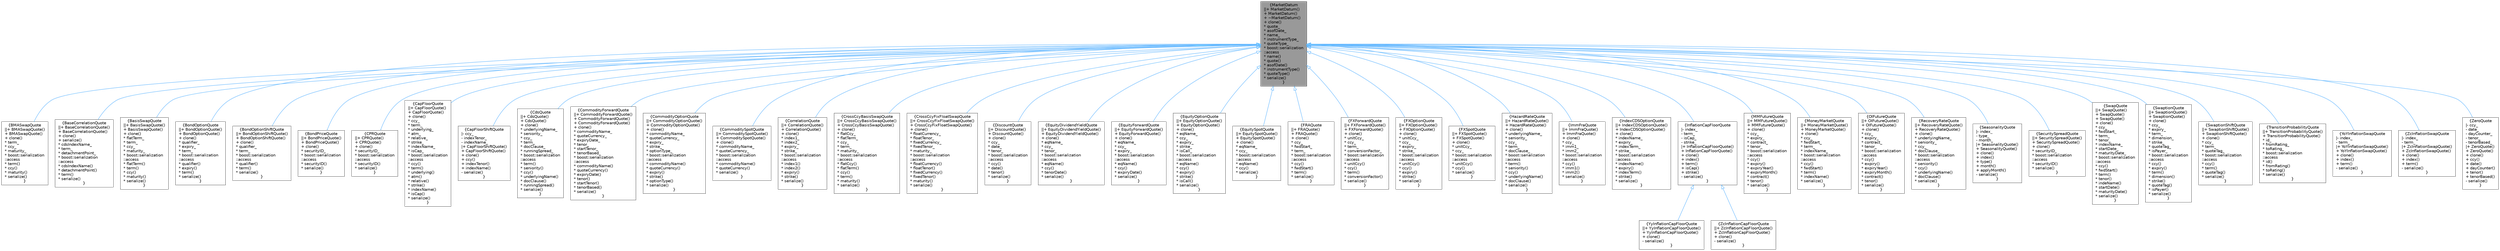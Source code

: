 digraph "MarketDatum"
{
 // INTERACTIVE_SVG=YES
 // LATEX_PDF_SIZE
  bgcolor="transparent";
  edge [fontname=Helvetica,fontsize=10,labelfontname=Helvetica,labelfontsize=10];
  node [fontname=Helvetica,fontsize=10,shape=box,height=0.2,width=0.4];
  Node1 [label="{MarketDatum\n||+ MarketDatum()\l+ MarketDatum()\l+ ~MarketDatum()\l+ clone()\l* quote_\l* asofDate_\l* name_\l* instrumentType_\l* quoteType_\l* boost::serialization\l::access\l* name()\l* quote()\l* asofDate()\l* instrumentType()\l* quoteType()\l* serialize()\l}",height=0.2,width=0.4,color="gray40", fillcolor="grey60", style="filled", fontcolor="black",tooltip="Base market data class."];
  Node1 -> Node2 [dir="back",color="steelblue1",style="solid",arrowtail="onormal"];
  Node2 [label="{BMASwapQuote\n||+ BMASwapQuote()\l+ BMASwapQuote()\l+ clone()\l* term_\l* ccy_\l* maturity_\l* boost::serialization\l::access\l* term()\l* ccy()\l* maturity()\l* serialize()\l}",height=0.2,width=0.4,color="gray40", fillcolor="white", style="filled",URL="$classore_1_1data_1_1_b_m_a_swap_quote.html",tooltip="BMA Swap data class."];
  Node1 -> Node3 [dir="back",color="steelblue1",style="solid",arrowtail="onormal"];
  Node3 [label="{BaseCorrelationQuote\n||+ BaseCorrelationQuote()\l+ BaseCorrelationQuote()\l+ clone()\l+ serialize()\l* cdsIndexName_\l* term_\l* detachmentPoint_\l* boost::serialization\l::access\l* cdsIndexName()\l* detachmentPoint()\l* term()\l* serialize()\l}",height=0.2,width=0.4,color="gray40", fillcolor="white", style="filled",URL="$classore_1_1data_1_1_base_correlation_quote.html",tooltip="Base correlation data class."];
  Node1 -> Node4 [dir="back",color="steelblue1",style="solid",arrowtail="onormal"];
  Node4 [label="{BasisSwapQuote\n||+ BasisSwapQuote()\l+ BasisSwapQuote()\l+ clone()\l* flatTerm_\l* term_\l* ccy_\l* maturity_\l* boost::serialization\l::access\l* flatTerm()\l* term()\l* ccy()\l* maturity()\l* serialize()\l}",height=0.2,width=0.4,color="gray40", fillcolor="white", style="filled",URL="$classore_1_1data_1_1_basis_swap_quote.html",tooltip="Basis Swap data class."];
  Node1 -> Node5 [dir="back",color="steelblue1",style="solid",arrowtail="onormal"];
  Node5 [label="{BondOptionQuote\n||+ BondOptionQuote()\l+ BondOptionQuote()\l+ clone()\l* qualifier_\l* expiry_\l* term_\l* boost::serialization\l::access\l* qualifier()\l* expiry()\l* term()\l* serialize()\l}",height=0.2,width=0.4,color="gray40", fillcolor="white", style="filled",URL="$classore_1_1data_1_1_bond_option_quote.html",tooltip="Bond option data class."];
  Node1 -> Node6 [dir="back",color="steelblue1",style="solid",arrowtail="onormal"];
  Node6 [label="{BondOptionShiftQuote\n||+ BondOptionShiftQuote()\l+ BondOptionShiftQuote()\l+ clone()\l* qualifier_\l* term_\l* boost::serialization\l::access\l* qualifier()\l* term()\l* serialize()\l}",height=0.2,width=0.4,color="gray40", fillcolor="white", style="filled",URL="$classore_1_1data_1_1_bond_option_shift_quote.html",tooltip="Shift data class (for SLN bond option volatilities)"];
  Node1 -> Node7 [dir="back",color="steelblue1",style="solid",arrowtail="onormal"];
  Node7 [label="{BondPriceQuote\n||+ BondPriceQuote()\l+ BondPriceQuote()\l+ clone()\l* securityID_\l* boost::serialization\l::access\l* securityID()\l* serialize()\l}",height=0.2,width=0.4,color="gray40", fillcolor="white", style="filled",URL="$classore_1_1data_1_1_bond_price_quote.html",tooltip="Bond Price Quote."];
  Node1 -> Node8 [dir="back",color="steelblue1",style="solid",arrowtail="onormal"];
  Node8 [label="{CPRQuote\n||+ CPRQuote()\l+ CPRQuote()\l+ clone()\l* securityID_\l* boost::serialization\l::access\l* securityID()\l* serialize()\l}",height=0.2,width=0.4,color="gray40", fillcolor="white", style="filled",URL="$classore_1_1data_1_1_c_p_r_quote.html",tooltip="CPR data class."];
  Node1 -> Node9 [dir="back",color="steelblue1",style="solid",arrowtail="onormal"];
  Node9 [label="{CapFloorQuote\n||+ CapFloorQuote()\l+ CapFloorQuote()\l+ clone()\l* ccy_\l* term_\l* underlying_\l* atm_\l* relative_\l* strike_\l* indexName_\l* isCap_\l* boost::serialization\l::access\l* ccy()\l* term()\l* underlying()\l* atm()\l* relative()\l* strike()\l* indexName()\l* isCap()\l* serialize()\l}",height=0.2,width=0.4,color="gray40", fillcolor="white", style="filled",URL="$classore_1_1data_1_1_cap_floor_quote.html",tooltip="Cap/Floor data class."];
  Node1 -> Node10 [dir="back",color="steelblue1",style="solid",arrowtail="onormal"];
  Node10 [label="{CapFloorShiftQuote\n|- ccy_\l- indexTenor_\l- indexName_\l|+ CapFloorShiftQuote()\l+ CapFloorShiftQuote()\l+ clone()\l+ ccy()\l+ indexTenor()\l+ indexName()\l- serialize()\l}",height=0.2,width=0.4,color="gray40", fillcolor="white", style="filled",URL="$classore_1_1data_1_1_cap_floor_shift_quote.html",tooltip="Shift data class (for SLN cap/floor volatilities)"];
  Node1 -> Node11 [dir="back",color="steelblue1",style="solid",arrowtail="onormal"];
  Node11 [label="{CdsQuote\n||+ CdsQuote()\l+ CdsQuote()\l+ clone()\l* underlyingName_\l* seniority_\l* ccy_\l* term_\l* docClause_\l* runningSpread_\l* boost::serialization\l::access\l* term()\l* seniority()\l* ccy()\l* underlyingName()\l* docClause()\l* runningSpread()\l* serialize()\l}",height=0.2,width=0.4,color="gray40", fillcolor="white", style="filled",URL="$classore_1_1data_1_1_cds_quote.html",tooltip=" "];
  Node1 -> Node12 [dir="back",color="steelblue1",style="solid",arrowtail="onormal"];
  Node12 [label="{CommodityForwardQuote\n||+ CommodityForwardQuote()\l+ CommodityForwardQuote()\l+ CommodityForwardQuote()\l+ clone()\l* commodityName_\l* quoteCurrency_\l* expiryDate_\l* tenor_\l* startTenor_\l* tenorBased_\l* boost::serialization\l::access\l* commodityName()\l* quoteCurrency()\l* expiryDate()\l* tenor()\l* startTenor()\l* tenorBased()\l* serialize()\l}",height=0.2,width=0.4,color="gray40", fillcolor="white", style="filled",URL="$classore_1_1data_1_1_commodity_forward_quote.html",tooltip="Commodity forward quote class."];
  Node1 -> Node13 [dir="back",color="steelblue1",style="solid",arrowtail="onormal"];
  Node13 [label="{CommodityOptionQuote\n||+ CommodityOptionQuote()\l+ CommodityOptionQuote()\l+ clone()\l* commodityName_\l* quoteCurrency_\l* expiry_\l* strike_\l* optionType_\l* boost::serialization\l::access\l* commodityName()\l* quoteCurrency()\l* expiry()\l* strike()\l* optionType()\l* serialize()\l}",height=0.2,width=0.4,color="gray40", fillcolor="white", style="filled",URL="$classore_1_1data_1_1_commodity_option_quote.html",tooltip="Commodity option data class."];
  Node1 -> Node14 [dir="back",color="steelblue1",style="solid",arrowtail="onormal"];
  Node14 [label="{CommoditySpotQuote\n||+ CommoditySpotQuote()\l+ CommoditySpotQuote()\l+ clone()\l* commodityName_\l* quoteCurrency_\l* boost::serialization\l::access\l* commodityName()\l* quoteCurrency()\l* serialize()\l}",height=0.2,width=0.4,color="gray40", fillcolor="white", style="filled",URL="$classore_1_1data_1_1_commodity_spot_quote.html",tooltip="Commodity spot quote class."];
  Node1 -> Node15 [dir="back",color="steelblue1",style="solid",arrowtail="onormal"];
  Node15 [label="{CorrelationQuote\n||+ CorrelationQuote()\l+ CorrelationQuote()\l+ clone()\l* index1_\l* index2_\l* expiry_\l* strike_\l* boost::serialization\l::access\l* index1()\l* index2()\l* expiry()\l* strike()\l* serialize()\l}",height=0.2,width=0.4,color="gray40", fillcolor="white", style="filled",URL="$classore_1_1data_1_1_correlation_quote.html",tooltip="Spread data class."];
  Node1 -> Node16 [dir="back",color="steelblue1",style="solid",arrowtail="onormal"];
  Node16 [label="{CrossCcyBasisSwapQuote\n||+ CrossCcyBasisSwapQuote()\l+ CrossCcyBasisSwapQuote()\l+ clone()\l* flatCcy_\l* flatTerm_\l* ccy_\l* term_\l* maturity_\l* boost::serialization\l::access\l* flatCcy()\l* flatTerm()\l* ccy()\l* term()\l* maturity()\l* serialize()\l}",height=0.2,width=0.4,color="gray40", fillcolor="white", style="filled",URL="$classore_1_1data_1_1_cross_ccy_basis_swap_quote.html",tooltip="Cross Currency Basis Swap data class."];
  Node1 -> Node17 [dir="back",color="steelblue1",style="solid",arrowtail="onormal"];
  Node17 [label="{CrossCcyFixFloatSwapQuote\n||+ CrossCcyFixFloatSwapQuote()\l+ CrossCcyFixFloatSwapQuote()\l+ clone()\l* floatCurrency_\l* floatTenor_\l* fixedCurrency_\l* fixedTenor_\l* maturity_\l* boost::serialization\l::access\l* floatCurrency()\l* floatTenor()\l* fixedCurrency()\l* fixedTenor()\l* maturity()\l* serialize()\l}",height=0.2,width=0.4,color="gray40", fillcolor="white", style="filled",URL="$classore_1_1data_1_1_cross_ccy_fix_float_swap_quote.html",tooltip="Cross Currency Fix Float Swap quote holder."];
  Node1 -> Node18 [dir="back",color="steelblue1",style="solid",arrowtail="onormal"];
  Node18 [label="{DiscountQuote\n||+ DiscountQuote()\l+ DiscountQuote()\l+ clone()\l* ccy_\l* date_\l* tenor_\l* boost::serialization\l::access\l* ccy()\l* date()\l* tenor()\l* serialize()\l}",height=0.2,width=0.4,color="gray40", fillcolor="white", style="filled",URL="$classore_1_1data_1_1_discount_quote.html",tooltip="Discount market data class."];
  Node1 -> Node19 [dir="back",color="steelblue1",style="solid",arrowtail="onormal"];
  Node19 [label="{EquityDividendYieldQuote\n||+ EquityDividendYieldQuote()\l+ EquityDividendYieldQuote()\l+ clone()\l* eqName_\l* ccy_\l* tenor_\l* boost::serialization\l::access\l* eqName()\l* ccy()\l* tenorDate()\l* serialize()\l}",height=0.2,width=0.4,color="gray40", fillcolor="white", style="filled",URL="$classore_1_1data_1_1_equity_dividend_yield_quote.html",tooltip="Equity/Index Dividend yield data class."];
  Node1 -> Node20 [dir="back",color="steelblue1",style="solid",arrowtail="onormal"];
  Node20 [label="{EquityForwardQuote\n||+ EquityForwardQuote()\l+ EquityForwardQuote()\l+ clone()\l* eqName_\l* ccy_\l* expiry_\l* boost::serialization\l::access\l* eqName()\l* ccy()\l* expiryDate()\l* serialize()\l}",height=0.2,width=0.4,color="gray40", fillcolor="white", style="filled",URL="$classore_1_1data_1_1_equity_forward_quote.html",tooltip="Equity forward data class."];
  Node1 -> Node21 [dir="back",color="steelblue1",style="solid",arrowtail="onormal"];
  Node21 [label="{EquityOptionQuote\n||+ EquityOptionQuote()\l+ EquityOptionQuote()\l+ clone()\l* eqName_\l* ccy_\l* expiry_\l* strike_\l* isCall_\l* boost::serialization\l::access\l* eqName()\l* ccy()\l* expiry()\l* strike()\l* isCall()\l* serialize()\l}",height=0.2,width=0.4,color="gray40", fillcolor="white", style="filled",URL="$classore_1_1data_1_1_equity_option_quote.html",tooltip="Equity/Index Option data class."];
  Node1 -> Node22 [dir="back",color="steelblue1",style="solid",arrowtail="onormal"];
  Node22 [label="{EquitySpotQuote\n||+ EquitySpotQuote()\l+ EquitySpotQuote()\l+ clone()\l* eqName_\l* ccy_\l* boost::serialization\l::access\l* eqName()\l* ccy()\l* serialize()\l}",height=0.2,width=0.4,color="gray40", fillcolor="white", style="filled",URL="$classore_1_1data_1_1_equity_spot_quote.html",tooltip="Equity/Index spot price data class."];
  Node1 -> Node23 [dir="back",color="steelblue1",style="solid",arrowtail="onormal"];
  Node23 [label="{FRAQuote\n||+ FRAQuote()\l+ FRAQuote()\l+ clone()\l* ccy_\l* fwdStart_\l* term_\l* boost::serialization\l::access\l* ccy()\l* fwdStart()\l* term()\l* serialize()\l}",height=0.2,width=0.4,color="gray40", fillcolor="white", style="filled",URL="$classore_1_1data_1_1_f_r_a_quote.html",tooltip="FRA market data class."];
  Node1 -> Node24 [dir="back",color="steelblue1",style="solid",arrowtail="onormal"];
  Node24 [label="{FXForwardQuote\n||+ FXForwardQuote()\l+ FXForwardQuote()\l+ clone()\l* unitCcy_\l* ccy_\l* term_\l* conversionFactor_\l* boost::serialization\l::access\l* unitCcy()\l* ccy()\l* term()\l* conversionFactor()\l* serialize()\l}",height=0.2,width=0.4,color="gray40", fillcolor="white", style="filled",URL="$classore_1_1data_1_1_f_x_forward_quote.html",tooltip="Foreign exchange rate data class."];
  Node1 -> Node25 [dir="back",color="steelblue1",style="solid",arrowtail="onormal"];
  Node25 [label="{FXOptionQuote\n||+ FXOptionQuote()\l+ FXOptionQuote()\l+ clone()\l* unitCcy_\l* ccy_\l* expiry_\l* strike_\l* boost::serialization\l::access\l* unitCcy()\l* ccy()\l* expiry()\l* strike()\l* serialize()\l}",height=0.2,width=0.4,color="gray40", fillcolor="white", style="filled",URL="$classore_1_1data_1_1_f_x_option_quote.html",tooltip="FX Option data class."];
  Node1 -> Node26 [dir="back",color="steelblue1",style="solid",arrowtail="onormal"];
  Node26 [label="{FXSpotQuote\n||+ FXSpotQuote()\l+ FXSpotQuote()\l+ clone()\l* unitCcy_\l* ccy_\l* boost::serialization\l::access\l* unitCcy()\l* ccy()\l* serialize()\l}",height=0.2,width=0.4,color="gray40", fillcolor="white", style="filled",URL="$classore_1_1data_1_1_f_x_spot_quote.html",tooltip="Foreign exchange rate data class."];
  Node1 -> Node27 [dir="back",color="steelblue1",style="solid",arrowtail="onormal"];
  Node27 [label="{HazardRateQuote\n||+ HazardRateQuote()\l+ HazardRateQuote()\l+ clone()\l* underlyingName_\l* seniority_\l* ccy_\l* term_\l* docClause_\l* boost::serialization\l::access\l* term()\l* seniority()\l* ccy()\l* underlyingName()\l* docClause()\l* serialize()\l}",height=0.2,width=0.4,color="gray40", fillcolor="white", style="filled",URL="$classore_1_1data_1_1_hazard_rate_quote.html",tooltip="Hazard rate data class."];
  Node1 -> Node28 [dir="back",color="steelblue1",style="solid",arrowtail="onormal"];
  Node28 [label="{ImmFraQuote\n||+ ImmFraQuote()\l+ ImmFraQuote()\l+ clone()\l* ccy_\l* imm1_\l* imm2_\l* boost::serialization\l::access\l* ccy()\l* imm1()\l* imm2()\l* serialize()\l}",height=0.2,width=0.4,color="gray40", fillcolor="white", style="filled",URL="$classore_1_1data_1_1_imm_fra_quote.html",tooltip="IMM FRA market data class."];
  Node1 -> Node29 [dir="back",color="steelblue1",style="solid",arrowtail="onormal"];
  Node29 [label="{IndexCDSOptionQuote\n||+ IndexCDSOptionQuote()\l+ IndexCDSOptionQuote()\l+ clone()\l* indexName_\l* expiry_\l* indexTerm_\l* strike_\l* boost::serialization\l::access\l* indexName()\l* expiry()\l* indexTerm()\l* strike()\l* serialize()\l}",height=0.2,width=0.4,color="gray40", fillcolor="white", style="filled",URL="$classore_1_1data_1_1_index_c_d_s_option_quote.html",tooltip="CDS Index Option data class."];
  Node1 -> Node30 [dir="back",color="steelblue1",style="solid",arrowtail="onormal"];
  Node30 [label="{InflationCapFloorQuote\n|- index_\l- term_\l- isCap_\l- strike_\l|+ InflationCapFloorQuote()\l+ InflationCapFloorQuote()\l+ clone()\l+ index()\l+ term()\l+ isCap()\l+ strike()\l- serialize()\l}",height=0.2,width=0.4,color="gray40", fillcolor="white", style="filled",URL="$classore_1_1data_1_1_inflation_cap_floor_quote.html",tooltip="Inflation Cap Floor data class."];
  Node30 -> Node31 [dir="back",color="steelblue1",style="solid",arrowtail="onormal"];
  Node31 [label="{YyInflationCapFloorQuote\n||+ YyInflationCapFloorQuote()\l+ YyInflationCapFloorQuote()\l+ clone()\l- serialize()\l}",height=0.2,width=0.4,color="gray40", fillcolor="white", style="filled",URL="$classore_1_1data_1_1_yy_inflation_cap_floor_quote.html",tooltip="YY Cap Floor data class."];
  Node30 -> Node32 [dir="back",color="steelblue1",style="solid",arrowtail="onormal"];
  Node32 [label="{ZcInflationCapFloorQuote\n||+ ZcInflationCapFloorQuote()\l+ ZcInflationCapFloorQuote()\l+ clone()\l- serialize()\l}",height=0.2,width=0.4,color="gray40", fillcolor="white", style="filled",URL="$classore_1_1data_1_1_zc_inflation_cap_floor_quote.html",tooltip="ZC Cap Floor data class."];
  Node1 -> Node33 [dir="back",color="steelblue1",style="solid",arrowtail="onormal"];
  Node33 [label="{MMFutureQuote\n||+ MMFutureQuote()\l+ MMFutureQuote()\l+ clone()\l* ccy_\l* expiry_\l* contract_\l* tenor_\l* boost::serialization\l::access\l* ccy()\l* expiry()\l* expiryYear()\l* expiryMonth()\l* contract()\l* tenor()\l* serialize()\l}",height=0.2,width=0.4,color="gray40", fillcolor="white", style="filled",URL="$classore_1_1data_1_1_m_m_future_quote.html",tooltip="Money Market Future data class."];
  Node1 -> Node34 [dir="back",color="steelblue1",style="solid",arrowtail="onormal"];
  Node34 [label="{MoneyMarketQuote\n||+ MoneyMarketQuote()\l+ MoneyMarketQuote()\l+ clone()\l* ccy_\l* fwdStart_\l* term_\l* indexName_\l* boost::serialization\l::access\l* ccy()\l* fwdStart()\l* term()\l* indexName()\l* serialize()\l}",height=0.2,width=0.4,color="gray40", fillcolor="white", style="filled",URL="$classore_1_1data_1_1_money_market_quote.html",tooltip="Money market data class."];
  Node1 -> Node35 [dir="back",color="steelblue1",style="solid",arrowtail="onormal"];
  Node35 [label="{OIFutureQuote\n||+ OIFutureQuote()\l+ OIFutureQuote()\l+ clone()\l* ccy_\l* expiry_\l* contract_\l* tenor_\l* boost::serialization\l::access\l* ccy()\l* expiry()\l* expiryYear()\l* expiryMonth()\l* contract()\l* tenor()\l* serialize()\l}",height=0.2,width=0.4,color="gray40", fillcolor="white", style="filled",URL="$classore_1_1data_1_1_o_i_future_quote.html",tooltip="Overnight index future data class."];
  Node1 -> Node36 [dir="back",color="steelblue1",style="solid",arrowtail="onormal"];
  Node36 [label="{RecoveryRateQuote\n||+ RecoveryRateQuote()\l+ RecoveryRateQuote()\l+ clone()\l* underlyingName_\l* seniority_\l* ccy_\l* docClause_\l* boost::serialization\l::access\l* seniority()\l* ccy()\l* underlyingName()\l* docClause()\l* serialize()\l}",height=0.2,width=0.4,color="gray40", fillcolor="white", style="filled",URL="$classore_1_1data_1_1_recovery_rate_quote.html",tooltip="Recovery rate data class."];
  Node1 -> Node37 [dir="back",color="steelblue1",style="solid",arrowtail="onormal"];
  Node37 [label="{SeasonalityQuote\n|- index_\l- type_\l- month_\l|+ SeasonalityQuote()\l+ SeasonalityQuote()\l+ clone()\l+ index()\l+ type()\l+ month()\l+ applyMonth()\l- serialize()\l}",height=0.2,width=0.4,color="gray40", fillcolor="white", style="filled",URL="$classore_1_1data_1_1_seasonality_quote.html",tooltip="Inflation seasonality data class."];
  Node1 -> Node38 [dir="back",color="steelblue1",style="solid",arrowtail="onormal"];
  Node38 [label="{SecuritySpreadQuote\n||+ SecuritySpreadQuote()\l+ SecuritySpreadQuote()\l+ clone()\l* securityID_\l* boost::serialization\l::access\l* securityID()\l* serialize()\l}",height=0.2,width=0.4,color="gray40", fillcolor="white", style="filled",URL="$classore_1_1data_1_1_security_spread_quote.html",tooltip="Bond spread data class."];
  Node1 -> Node39 [dir="back",color="steelblue1",style="solid",arrowtail="onormal"];
  Node39 [label="{SwapQuote\n||+ SwapQuote()\l+ SwapQuote()\l+ SwapQuote()\l+ clone()\l* ccy_\l* fwdStart_\l* term_\l* tenor_\l* indexName_\l* startDate_\l* maturityDate_\l* boost::serialization\l::access\l* ccy()\l* fwdStart()\l* term()\l* tenor()\l* indeName()\l* startDate()\l* maturityDate()\l* serialize()\l}",height=0.2,width=0.4,color="gray40", fillcolor="white", style="filled",URL="$classore_1_1data_1_1_swap_quote.html",tooltip="Swap market data class."];
  Node1 -> Node40 [dir="back",color="steelblue1",style="solid",arrowtail="onormal"];
  Node40 [label="{SwaptionQuote\n||+ SwaptionQuote()\l+ SwaptionQuote()\l+ clone()\l* ccy_\l* expiry_\l* term_\l* dimension_\l* strike_\l* quoteTag_\l* isPayer_\l* boost::serialization\l::access\l* ccy()\l* expiry()\l* term()\l* dimension()\l* strike()\l* quoteTag()\l* isPayer()\l* serialize()\l}",height=0.2,width=0.4,color="gray40", fillcolor="white", style="filled",URL="$classore_1_1data_1_1_swaption_quote.html",tooltip="Swaption data class."];
  Node1 -> Node41 [dir="back",color="steelblue1",style="solid",arrowtail="onormal"];
  Node41 [label="{SwaptionShiftQuote\n||+ SwaptionShiftQuote()\l+ SwaptionShiftQuote()\l+ clone()\l* ccy_\l* term_\l* quoteTag_\l* boost::serialization\l::access\l* ccy()\l* term()\l* quoteTag()\l* serialize()\l}",height=0.2,width=0.4,color="gray40", fillcolor="white", style="filled",URL="$classore_1_1data_1_1_swaption_shift_quote.html",tooltip="Shift data class (for SLN swaption volatilities)"];
  Node1 -> Node42 [dir="back",color="steelblue1",style="solid",arrowtail="onormal"];
  Node42 [label="{TransitionProbabilityQuote\n||+ TransitionProbabilityQuote()\l+ TransitionProbabilityQuote()\l* id_\l* fromRating_\l* toRating_\l* boost::serialization\l::access\l* id()\l* fromRating()\l* toRating()\l* serialize()\l}",height=0.2,width=0.4,color="gray40", fillcolor="white", style="filled",URL="$classore_1_1data_1_1_transition_probability_quote.html",tooltip="Transition Probability data class."];
  Node1 -> Node43 [dir="back",color="steelblue1",style="solid",arrowtail="onormal"];
  Node43 [label="{YoYInflationSwapQuote\n|- index_\l- term_\l|+ YoYInflationSwapQuote()\l+ YoYInflationSwapQuote()\l+ clone()\l+ index()\l+ term()\l- serialize()\l}",height=0.2,width=0.4,color="gray40", fillcolor="white", style="filled",URL="$classore_1_1data_1_1_yo_y_inflation_swap_quote.html",tooltip="YoY Inflation swap data class."];
  Node1 -> Node44 [dir="back",color="steelblue1",style="solid",arrowtail="onormal"];
  Node44 [label="{ZcInflationSwapQuote\n|- index_\l- term_\l|+ ZcInflationSwapQuote()\l+ ZcInflationSwapQuote()\l+ clone()\l+ index()\l+ term()\l- serialize()\l}",height=0.2,width=0.4,color="gray40", fillcolor="white", style="filled",URL="$classore_1_1data_1_1_zc_inflation_swap_quote.html",tooltip="ZC Inflation swap data class."];
  Node1 -> Node45 [dir="back",color="steelblue1",style="solid",arrowtail="onormal"];
  Node45 [label="{ZeroQuote\n|- ccy_\l- date_\l- dayCounter_\l- tenor_\l- tenorBased_\l|+ ZeroQuote()\l+ ZeroQuote()\l+ clone()\l+ ccy()\l+ date()\l+ dayCounter()\l+ tenor()\l+ tenorBased()\l- serialize()\l}",height=0.2,width=0.4,color="gray40", fillcolor="white", style="filled",URL="$classore_1_1data_1_1_zero_quote.html",tooltip=" "];
}
